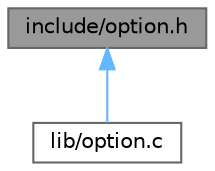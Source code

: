digraph "include/option.h"
{
 // LATEX_PDF_SIZE
  bgcolor="transparent";
  edge [fontname=Helvetica,fontsize=10,labelfontname=Helvetica,labelfontsize=10];
  node [fontname=Helvetica,fontsize=10,shape=box,height=0.2,width=0.4];
  Node1 [id="Node000001",label="include/option.h",height=0.2,width=0.4,color="gray40", fillcolor="grey60", style="filled", fontcolor="black",tooltip="Option type.Result is a type that represents either value or nothing."];
  Node1 -> Node2 [id="edge1_Node000001_Node000002",dir="back",color="steelblue1",style="solid",tooltip=" "];
  Node2 [id="Node000002",label="lib/option.c",height=0.2,width=0.4,color="grey40", fillcolor="white", style="filled",URL="$option_8c.html",tooltip=" "];
}
